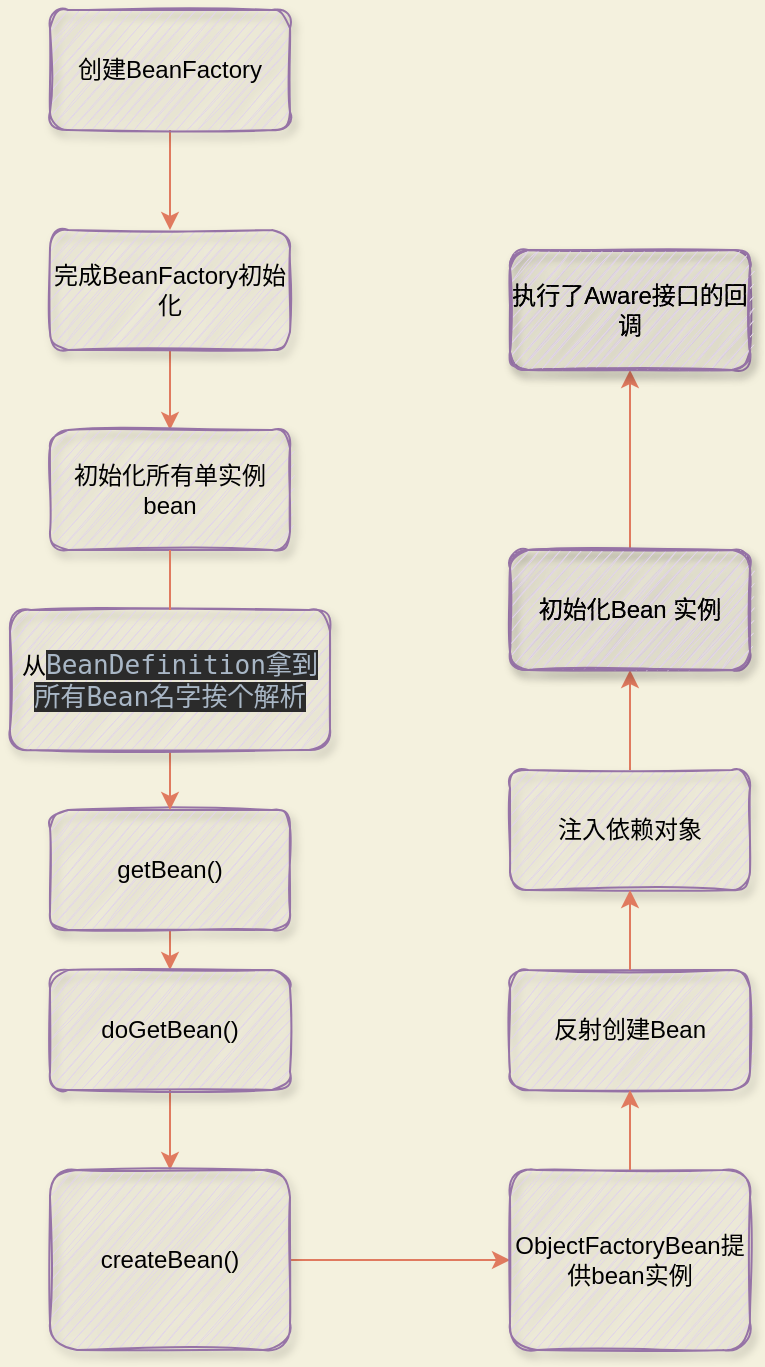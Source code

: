 <mxfile version="15.4.0" type="device"><diagram id="R1RWaE8h2p4v4pwJyPGQ" name="第 1 页"><mxGraphModel dx="1086" dy="966" grid="1" gridSize="10" guides="1" tooltips="1" connect="1" arrows="1" fold="1" page="1" pageScale="1" pageWidth="850" pageHeight="1100" background="#F4F1DE" math="0" shadow="0"><root><mxCell id="0"/><mxCell id="1" parent="0"/><mxCell id="Sf8R_KEdOwNGQVQURM8c-4" value="" style="edgeStyle=orthogonalEdgeStyle;curved=0;rounded=1;sketch=0;orthogonalLoop=1;jettySize=auto;html=1;fontColor=#393C56;strokeColor=#E07A5F;fillColor=#F2CC8F;" edge="1" parent="1" source="Sf8R_KEdOwNGQVQURM8c-2" target="Sf8R_KEdOwNGQVQURM8c-3"><mxGeometry relative="1" as="geometry"/></mxCell><mxCell id="Sf8R_KEdOwNGQVQURM8c-2" value="创建BeanFactory" style="rounded=1;whiteSpace=wrap;html=1;shadow=1;sketch=1;glass=0;fillColor=#e1d5e7;strokeColor=#9673a6;" vertex="1" parent="1"><mxGeometry x="300" y="10" width="120" height="60" as="geometry"/></mxCell><mxCell id="Sf8R_KEdOwNGQVQURM8c-6" value="" style="edgeStyle=orthogonalEdgeStyle;curved=0;rounded=1;sketch=0;orthogonalLoop=1;jettySize=auto;html=1;fontColor=#393C56;strokeColor=#E07A5F;fillColor=#F2CC8F;" edge="1" parent="1" source="Sf8R_KEdOwNGQVQURM8c-3" target="Sf8R_KEdOwNGQVQURM8c-5"><mxGeometry relative="1" as="geometry"/></mxCell><mxCell id="Sf8R_KEdOwNGQVQURM8c-3" value="完成BeanFactory初始化" style="rounded=1;whiteSpace=wrap;html=1;shadow=1;sketch=1;glass=0;fillColor=#e1d5e7;strokeColor=#9673a6;" vertex="1" parent="1"><mxGeometry x="300" y="120" width="120" height="60" as="geometry"/></mxCell><mxCell id="Sf8R_KEdOwNGQVQURM8c-5" value="初始化所有单实例bean" style="whiteSpace=wrap;html=1;rounded=1;shadow=1;strokeColor=#9673a6;fillColor=#e1d5e7;glass=0;sketch=1;" vertex="1" parent="1"><mxGeometry x="300" y="220" width="120" height="60" as="geometry"/></mxCell><mxCell id="Sf8R_KEdOwNGQVQURM8c-10" value="" style="edgeStyle=orthogonalEdgeStyle;curved=0;rounded=1;sketch=0;orthogonalLoop=1;jettySize=auto;html=1;fontColor=#393C56;strokeColor=#E07A5F;fillColor=#F2CC8F;" edge="1" parent="1" source="Sf8R_KEdOwNGQVQURM8c-7" target="Sf8R_KEdOwNGQVQURM8c-9"><mxGeometry relative="1" as="geometry"/></mxCell><mxCell id="Sf8R_KEdOwNGQVQURM8c-7" value="getBean()" style="rounded=1;whiteSpace=wrap;html=1;shadow=1;strokeColor=#9673a6;fillColor=#e1d5e7;glass=0;sketch=1;" vertex="1" parent="1"><mxGeometry x="300" y="410" width="120" height="60" as="geometry"/></mxCell><mxCell id="Sf8R_KEdOwNGQVQURM8c-16" value="" style="edgeStyle=orthogonalEdgeStyle;curved=0;rounded=1;sketch=0;orthogonalLoop=1;jettySize=auto;html=1;fontColor=#393C56;strokeColor=#E07A5F;fillColor=#F2CC8F;" edge="1" parent="1" source="Sf8R_KEdOwNGQVQURM8c-9" target="Sf8R_KEdOwNGQVQURM8c-15"><mxGeometry relative="1" as="geometry"/></mxCell><mxCell id="Sf8R_KEdOwNGQVQURM8c-9" value="doGetBean()" style="rounded=1;whiteSpace=wrap;html=1;shadow=1;strokeColor=#9673a6;fillColor=#e1d5e7;glass=0;sketch=1;" vertex="1" parent="1"><mxGeometry x="300" y="490" width="120" height="60" as="geometry"/></mxCell><mxCell id="Sf8R_KEdOwNGQVQURM8c-14" style="edgeStyle=orthogonalEdgeStyle;curved=0;rounded=1;sketch=0;orthogonalLoop=1;jettySize=auto;html=1;exitX=0.5;exitY=1;exitDx=0;exitDy=0;fontColor=#393C56;strokeColor=#E07A5F;fillColor=#F2CC8F;" edge="1" parent="1" source="Sf8R_KEdOwNGQVQURM8c-12" target="Sf8R_KEdOwNGQVQURM8c-7"><mxGeometry relative="1" as="geometry"/></mxCell><mxCell id="Sf8R_KEdOwNGQVQURM8c-12" value="从&lt;span style=&quot;background-color: rgb(43 , 43 , 43) ; color: rgb(169 , 183 , 198) ; font-family: &amp;#34;jetbrains mono&amp;#34; , monospace ; font-size: 9.8pt&quot;&gt;BeanDefinition拿到所有Bean名字挨个解析&lt;/span&gt;" style="rounded=1;whiteSpace=wrap;html=1;shadow=1;strokeColor=#9673a6;fillColor=#e1d5e7;glass=0;sketch=1;" vertex="1" parent="1"><mxGeometry x="280" y="310" width="160" height="70" as="geometry"/></mxCell><mxCell id="Sf8R_KEdOwNGQVQURM8c-13" value="" style="edgeStyle=orthogonalEdgeStyle;curved=0;rounded=1;sketch=0;orthogonalLoop=1;jettySize=auto;html=1;fontColor=#393C56;strokeColor=#E07A5F;fillColor=#F2CC8F;endArrow=none;" edge="1" parent="1" source="Sf8R_KEdOwNGQVQURM8c-5" target="Sf8R_KEdOwNGQVQURM8c-12"><mxGeometry relative="1" as="geometry"><mxPoint x="380" y="360" as="sourcePoint"/><mxPoint x="440" y="470" as="targetPoint"/><Array as="points"/></mxGeometry></mxCell><mxCell id="Sf8R_KEdOwNGQVQURM8c-18" value="" style="edgeStyle=orthogonalEdgeStyle;curved=0;rounded=1;sketch=0;orthogonalLoop=1;jettySize=auto;html=1;fontColor=#393C56;strokeColor=#E07A5F;fillColor=#F2CC8F;" edge="1" parent="1" source="Sf8R_KEdOwNGQVQURM8c-15" target="Sf8R_KEdOwNGQVQURM8c-17"><mxGeometry relative="1" as="geometry"/></mxCell><mxCell id="Sf8R_KEdOwNGQVQURM8c-15" value="createBean()" style="rounded=1;whiteSpace=wrap;html=1;shadow=1;strokeColor=#9673a6;fillColor=#e1d5e7;glass=0;sketch=1;" vertex="1" parent="1"><mxGeometry x="300" y="590" width="120" height="90" as="geometry"/></mxCell><mxCell id="Sf8R_KEdOwNGQVQURM8c-24" value="" style="edgeStyle=orthogonalEdgeStyle;curved=0;rounded=1;sketch=0;orthogonalLoop=1;jettySize=auto;html=1;fontColor=#393C56;strokeColor=#E07A5F;fillColor=#F2CC8F;" edge="1" parent="1" source="Sf8R_KEdOwNGQVQURM8c-21" target="Sf8R_KEdOwNGQVQURM8c-23"><mxGeometry relative="1" as="geometry"/></mxCell><mxCell id="Sf8R_KEdOwNGQVQURM8c-26" value="" style="edgeStyle=orthogonalEdgeStyle;curved=0;rounded=1;sketch=0;orthogonalLoop=1;jettySize=auto;html=1;fontColor=#393C56;strokeColor=#E07A5F;fillColor=#F2CC8F;" edge="1" parent="1" source="Sf8R_KEdOwNGQVQURM8c-23" target="Sf8R_KEdOwNGQVQURM8c-25"><mxGeometry relative="1" as="geometry"/></mxCell><mxCell id="Sf8R_KEdOwNGQVQURM8c-23" value="初始化Bean 实例" style="whiteSpace=wrap;html=1;rounded=1;shadow=1;strokeColor=#9673a6;fillColor=#e1d5e7;glass=0;sketch=1;" vertex="1" parent="1"><mxGeometry x="530" y="280" width="120" height="60" as="geometry"/></mxCell><mxCell id="Sf8R_KEdOwNGQVQURM8c-25" value="执行了Aware接口的回调" style="whiteSpace=wrap;html=1;rounded=1;shadow=1;strokeColor=#9673a6;fillColor=#e1d5e7;glass=0;sketch=1;" vertex="1" parent="1"><mxGeometry x="530" y="130" width="120" height="60" as="geometry"/></mxCell><mxCell id="Sf8R_KEdOwNGQVQURM8c-29" value="" style="group" vertex="1" connectable="0" parent="1"><mxGeometry x="530" y="130" width="120" height="550" as="geometry"/></mxCell><mxCell id="Sf8R_KEdOwNGQVQURM8c-17" value="ObjectFactoryBean提供bean实例" style="rounded=1;whiteSpace=wrap;html=1;shadow=1;strokeColor=#9673a6;fillColor=#e1d5e7;glass=0;sketch=1;" vertex="1" parent="Sf8R_KEdOwNGQVQURM8c-29"><mxGeometry y="460" width="120" height="90" as="geometry"/></mxCell><mxCell id="Sf8R_KEdOwNGQVQURM8c-19" value="反射创建Bean" style="whiteSpace=wrap;html=1;rounded=1;shadow=1;strokeColor=#9673a6;fillColor=#e1d5e7;glass=0;sketch=1;" vertex="1" parent="Sf8R_KEdOwNGQVQURM8c-29"><mxGeometry y="360" width="120" height="60" as="geometry"/></mxCell><mxCell id="Sf8R_KEdOwNGQVQURM8c-21" value="注入依赖对象" style="whiteSpace=wrap;html=1;rounded=1;shadow=1;strokeColor=#9673a6;fillColor=#e1d5e7;glass=0;sketch=1;" vertex="1" parent="Sf8R_KEdOwNGQVQURM8c-29"><mxGeometry y="260" width="120" height="60" as="geometry"/></mxCell><mxCell id="Sf8R_KEdOwNGQVQURM8c-27" value="初始化Bean 实例" style="whiteSpace=wrap;html=1;rounded=1;shadow=1;strokeColor=#9673a6;fillColor=#e1d5e7;glass=0;sketch=1;" vertex="1" parent="Sf8R_KEdOwNGQVQURM8c-29"><mxGeometry y="150" width="120" height="60" as="geometry"/></mxCell><mxCell id="Sf8R_KEdOwNGQVQURM8c-28" value="执行了Aware接口的回调" style="whiteSpace=wrap;html=1;rounded=1;shadow=1;strokeColor=#9673a6;fillColor=#e1d5e7;glass=0;sketch=1;" vertex="1" parent="Sf8R_KEdOwNGQVQURM8c-29"><mxGeometry width="120" height="60" as="geometry"/></mxCell><mxCell id="Sf8R_KEdOwNGQVQURM8c-20" value="" style="edgeStyle=orthogonalEdgeStyle;curved=0;rounded=1;sketch=0;orthogonalLoop=1;jettySize=auto;html=1;fontColor=#393C56;strokeColor=#E07A5F;fillColor=#F2CC8F;" edge="1" parent="Sf8R_KEdOwNGQVQURM8c-29" source="Sf8R_KEdOwNGQVQURM8c-17" target="Sf8R_KEdOwNGQVQURM8c-19"><mxGeometry relative="1" as="geometry"/></mxCell><mxCell id="Sf8R_KEdOwNGQVQURM8c-22" value="" style="edgeStyle=orthogonalEdgeStyle;curved=0;rounded=1;sketch=0;orthogonalLoop=1;jettySize=auto;html=1;fontColor=#393C56;strokeColor=#E07A5F;fillColor=#F2CC8F;" edge="1" parent="Sf8R_KEdOwNGQVQURM8c-29" source="Sf8R_KEdOwNGQVQURM8c-19" target="Sf8R_KEdOwNGQVQURM8c-21"><mxGeometry relative="1" as="geometry"/></mxCell></root></mxGraphModel></diagram></mxfile>